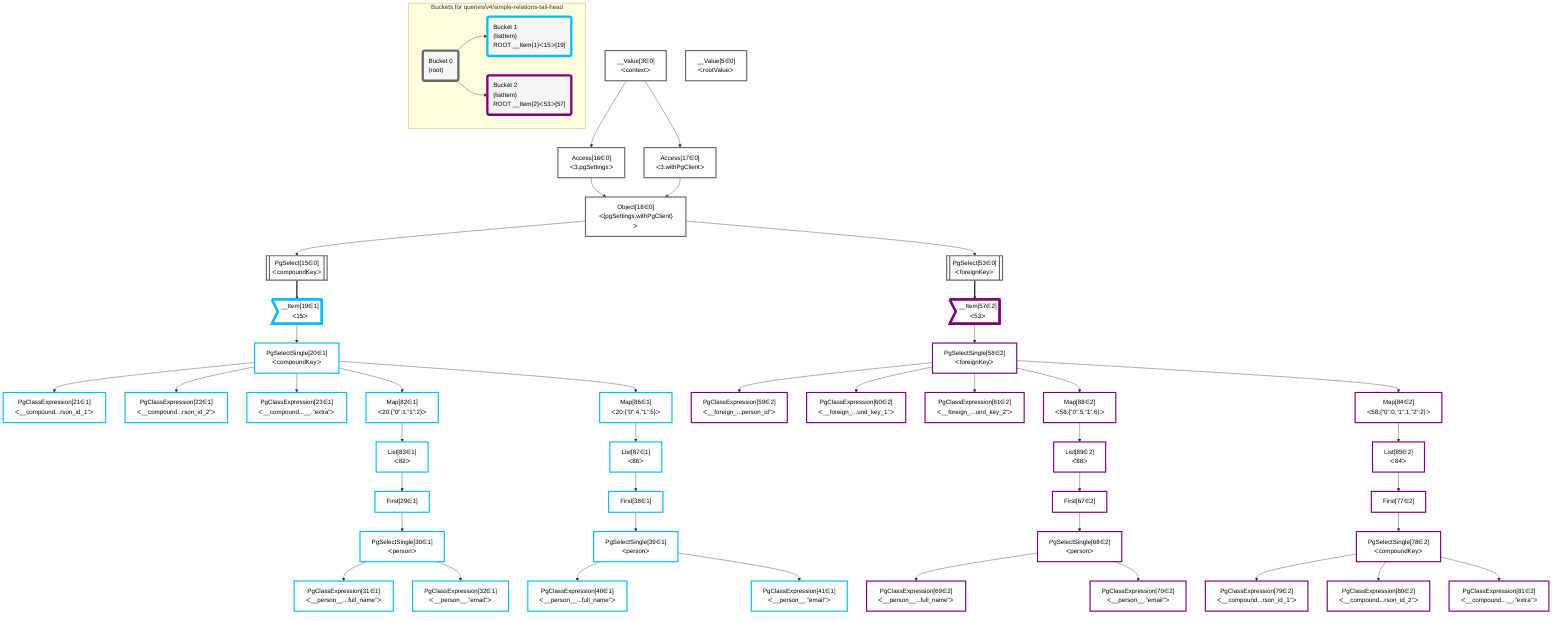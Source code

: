 graph TD
    classDef path fill:#eee,stroke:#000,color:#000
    classDef plan fill:#fff,stroke-width:3px,color:#000
    classDef itemplan fill:#fff,stroke-width:6px,color:#000
    classDef sideeffectplan fill:#f00,stroke-width:6px,color:#000
    classDef bucket fill:#f6f6f6,color:#000,stroke-width:6px,text-align:left


    %% define steps
    __Value3["__Value[3∈0]<br />ᐸcontextᐳ"]:::plan
    __Value5["__Value[5∈0]<br />ᐸrootValueᐳ"]:::plan
    Access16["Access[16∈0]<br />ᐸ3.pgSettingsᐳ"]:::plan
    Access17["Access[17∈0]<br />ᐸ3.withPgClientᐳ"]:::plan
    Object18["Object[18∈0]<br />ᐸ{pgSettings,withPgClient}ᐳ"]:::plan
    PgSelect15[["PgSelect[15∈0]<br />ᐸcompoundKeyᐳ"]]:::plan
    __Item19>"__Item[19∈1]<br />ᐸ15ᐳ"]:::itemplan
    PgSelectSingle20["PgSelectSingle[20∈1]<br />ᐸcompoundKeyᐳ"]:::plan
    PgClassExpression21["PgClassExpression[21∈1]<br />ᐸ__compound...rson_id_1”ᐳ"]:::plan
    PgClassExpression22["PgClassExpression[22∈1]<br />ᐸ__compound...rson_id_2”ᐳ"]:::plan
    PgClassExpression23["PgClassExpression[23∈1]<br />ᐸ__compound...__.”extra”ᐳ"]:::plan
    Map82["Map[82∈1]<br />ᐸ20:{”0”:1,”1”:2}ᐳ"]:::plan
    List83["List[83∈1]<br />ᐸ82ᐳ"]:::plan
    First29["First[29∈1]"]:::plan
    PgSelectSingle30["PgSelectSingle[30∈1]<br />ᐸpersonᐳ"]:::plan
    PgClassExpression31["PgClassExpression[31∈1]<br />ᐸ__person__...full_name”ᐳ"]:::plan
    PgClassExpression32["PgClassExpression[32∈1]<br />ᐸ__person__.”email”ᐳ"]:::plan
    Map86["Map[86∈1]<br />ᐸ20:{”0”:4,”1”:5}ᐳ"]:::plan
    List87["List[87∈1]<br />ᐸ86ᐳ"]:::plan
    First38["First[38∈1]"]:::plan
    PgSelectSingle39["PgSelectSingle[39∈1]<br />ᐸpersonᐳ"]:::plan
    PgClassExpression40["PgClassExpression[40∈1]<br />ᐸ__person__...full_name”ᐳ"]:::plan
    PgClassExpression41["PgClassExpression[41∈1]<br />ᐸ__person__.”email”ᐳ"]:::plan
    PgSelect53[["PgSelect[53∈0]<br />ᐸforeignKeyᐳ"]]:::plan
    __Item57>"__Item[57∈2]<br />ᐸ53ᐳ"]:::itemplan
    PgSelectSingle58["PgSelectSingle[58∈2]<br />ᐸforeignKeyᐳ"]:::plan
    PgClassExpression59["PgClassExpression[59∈2]<br />ᐸ__foreign_...person_id”ᐳ"]:::plan
    PgClassExpression60["PgClassExpression[60∈2]<br />ᐸ__foreign_...und_key_1”ᐳ"]:::plan
    PgClassExpression61["PgClassExpression[61∈2]<br />ᐸ__foreign_...und_key_2”ᐳ"]:::plan
    Map88["Map[88∈2]<br />ᐸ58:{”0”:5,”1”:6}ᐳ"]:::plan
    List89["List[89∈2]<br />ᐸ88ᐳ"]:::plan
    First67["First[67∈2]"]:::plan
    PgSelectSingle68["PgSelectSingle[68∈2]<br />ᐸpersonᐳ"]:::plan
    PgClassExpression69["PgClassExpression[69∈2]<br />ᐸ__person__...full_name”ᐳ"]:::plan
    PgClassExpression70["PgClassExpression[70∈2]<br />ᐸ__person__.”email”ᐳ"]:::plan
    Map84["Map[84∈2]<br />ᐸ58:{”0”:0,”1”:1,”2”:2}ᐳ"]:::plan
    List85["List[85∈2]<br />ᐸ84ᐳ"]:::plan
    First77["First[77∈2]"]:::plan
    PgSelectSingle78["PgSelectSingle[78∈2]<br />ᐸcompoundKeyᐳ"]:::plan
    PgClassExpression79["PgClassExpression[79∈2]<br />ᐸ__compound...rson_id_1”ᐳ"]:::plan
    PgClassExpression80["PgClassExpression[80∈2]<br />ᐸ__compound...rson_id_2”ᐳ"]:::plan
    PgClassExpression81["PgClassExpression[81∈2]<br />ᐸ__compound...__.”extra”ᐳ"]:::plan

    %% plan dependencies
    __Value3 --> Access16
    __Value3 --> Access17
    Access16 & Access17 --> Object18
    Object18 --> PgSelect15
    PgSelect15 ==> __Item19
    __Item19 --> PgSelectSingle20
    PgSelectSingle20 --> PgClassExpression21
    PgSelectSingle20 --> PgClassExpression22
    PgSelectSingle20 --> PgClassExpression23
    PgSelectSingle20 --> Map82
    Map82 --> List83
    List83 --> First29
    First29 --> PgSelectSingle30
    PgSelectSingle30 --> PgClassExpression31
    PgSelectSingle30 --> PgClassExpression32
    PgSelectSingle20 --> Map86
    Map86 --> List87
    List87 --> First38
    First38 --> PgSelectSingle39
    PgSelectSingle39 --> PgClassExpression40
    PgSelectSingle39 --> PgClassExpression41
    Object18 --> PgSelect53
    PgSelect53 ==> __Item57
    __Item57 --> PgSelectSingle58
    PgSelectSingle58 --> PgClassExpression59
    PgSelectSingle58 --> PgClassExpression60
    PgSelectSingle58 --> PgClassExpression61
    PgSelectSingle58 --> Map88
    Map88 --> List89
    List89 --> First67
    First67 --> PgSelectSingle68
    PgSelectSingle68 --> PgClassExpression69
    PgSelectSingle68 --> PgClassExpression70
    PgSelectSingle58 --> Map84
    Map84 --> List85
    List85 --> First77
    First77 --> PgSelectSingle78
    PgSelectSingle78 --> PgClassExpression79
    PgSelectSingle78 --> PgClassExpression80
    PgSelectSingle78 --> PgClassExpression81

    %% plan-to-path relationships

    subgraph "Buckets for queries/v4/simple-relations-tail-head"
    Bucket0("Bucket 0<br />(root)"):::bucket
    classDef bucket0 stroke:#696969
    class Bucket0,__Value3,__Value5,PgSelect15,Access16,Access17,Object18,PgSelect53 bucket0
    Bucket1("Bucket 1<br />(listItem)<br />ROOT __Item{1}ᐸ15ᐳ[19]"):::bucket
    classDef bucket1 stroke:#00bfff
    class Bucket1,__Item19,PgSelectSingle20,PgClassExpression21,PgClassExpression22,PgClassExpression23,First29,PgSelectSingle30,PgClassExpression31,PgClassExpression32,First38,PgSelectSingle39,PgClassExpression40,PgClassExpression41,Map82,List83,Map86,List87 bucket1
    Bucket2("Bucket 2<br />(listItem)<br />ROOT __Item{2}ᐸ53ᐳ[57]"):::bucket
    classDef bucket2 stroke:#7f007f
    class Bucket2,__Item57,PgSelectSingle58,PgClassExpression59,PgClassExpression60,PgClassExpression61,First67,PgSelectSingle68,PgClassExpression69,PgClassExpression70,First77,PgSelectSingle78,PgClassExpression79,PgClassExpression80,PgClassExpression81,Map84,List85,Map88,List89 bucket2
    Bucket0 --> Bucket1 & Bucket2
    end
